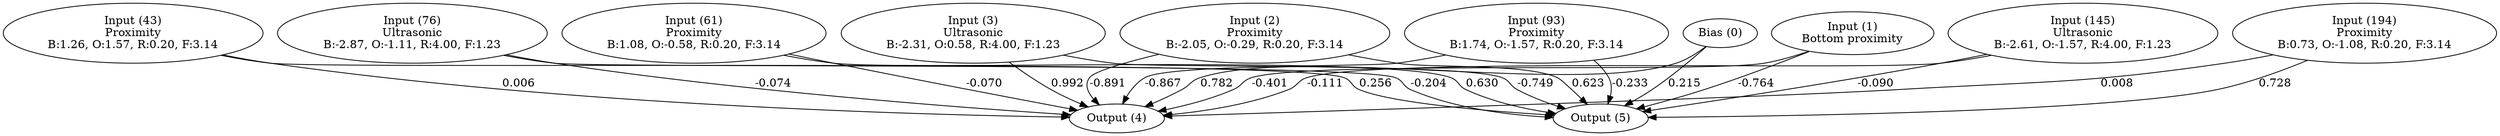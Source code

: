 digraph G {
  0 [ label="Bias (0)" ];
  1 [ label="Input (1)\nBottom proximity" ];
  2 [ label="Input (2)\nProximity\nB:-2.05, O:-0.29, R:0.20, F:3.14" ];
  3 [ label="Input (3)\nUltrasonic\nB:-2.31, O:0.58, R:4.00, F:1.23" ];
  43 [ label="Input (43)\nProximity\nB:1.26, O:1.57, R:0.20, F:3.14" ];
  61 [ label="Input (61)\nProximity\nB:1.08, O:-0.58, R:0.20, F:3.14" ];
  76 [ label="Input (76)\nUltrasonic\nB:-2.87, O:-1.11, R:4.00, F:1.23" ];
  93 [ label="Input (93)\nProximity\nB:1.74, O:-1.57, R:0.20, F:3.14" ];
  145 [ label="Input (145)\nUltrasonic\nB:-2.61, O:-1.57, R:4.00, F:1.23" ];
  194 [ label="Input (194)\nProximity\nB:0.73, O:-1.08, R:0.20, F:3.14" ];
  4 [ label="Output (4)" ];
  5 [ label="Output (5)" ];
  { rank=same 0 1 2 3 43 61 76 93 145 194 }
  { rank=same 4 5 }
  0 -> 4 [ label="0.782" ];
  0 -> 5 [ label="0.215" ];
  1 -> 4 [ label="-0.401" ];
  1 -> 5 [ label="-0.764" ];
  2 -> 4 [ label="-0.891" ];
  2 -> 5 [ label="0.623" ];
  3 -> 4 [ label="0.992" ];
  3 -> 5 [ label="-0.749" ];
  43 -> 4 [ label="0.006" ];
  43 -> 5 [ label="0.256" ];
  61 -> 4 [ label="-0.070" ];
  61 -> 5 [ label="0.630" ];
  76 -> 4 [ label="-0.074" ];
  76 -> 5 [ label="-0.204" ];
  93 -> 4 [ label="-0.867" ];
  93 -> 5 [ label="-0.233" ];
  145 -> 4 [ label="-0.111" ];
  145 -> 5 [ label="-0.090" ];
  194 -> 4 [ label="0.008" ];
  194 -> 5 [ label="0.728" ];
}
